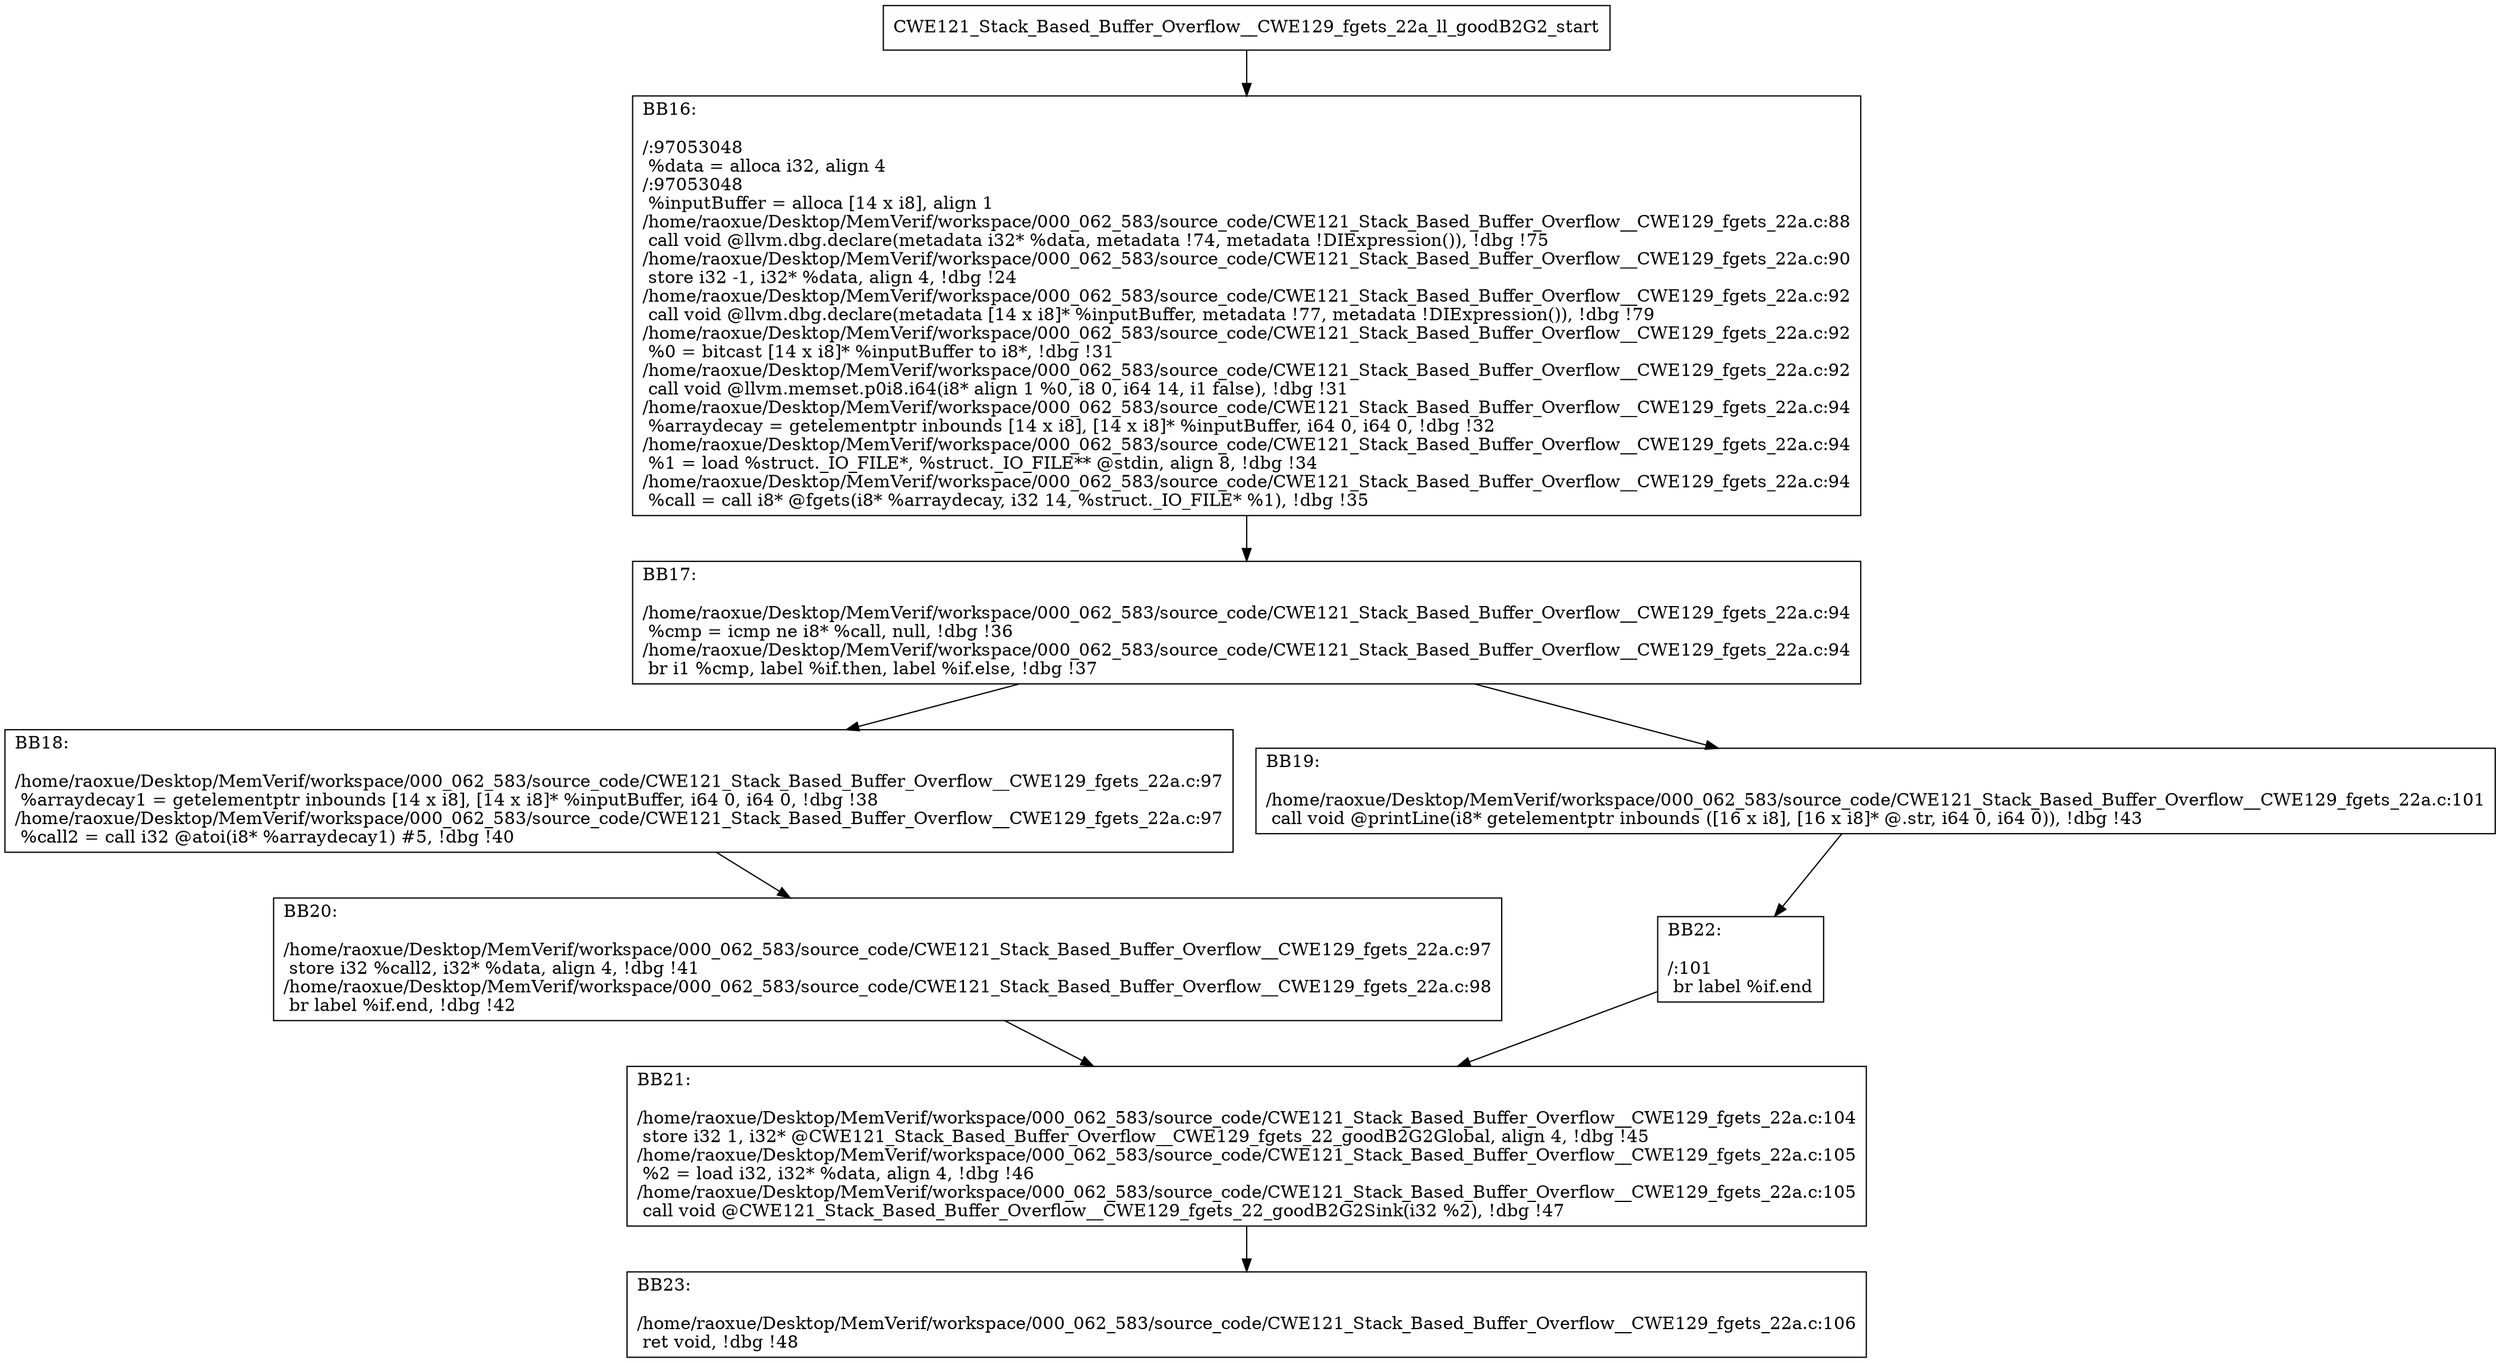 digraph "CFG for'CWE121_Stack_Based_Buffer_Overflow__CWE129_fgets_22a_ll_goodB2G2' function" {
	BBCWE121_Stack_Based_Buffer_Overflow__CWE129_fgets_22a_ll_goodB2G2_start[shape=record,label="{CWE121_Stack_Based_Buffer_Overflow__CWE129_fgets_22a_ll_goodB2G2_start}"];
	BBCWE121_Stack_Based_Buffer_Overflow__CWE129_fgets_22a_ll_goodB2G2_start-> CWE121_Stack_Based_Buffer_Overflow__CWE129_fgets_22a_ll_goodB2G2BB16;
	CWE121_Stack_Based_Buffer_Overflow__CWE129_fgets_22a_ll_goodB2G2BB16 [shape=record, label="{BB16:\l\l/:97053048\l
  %data = alloca i32, align 4\l
/:97053048\l
  %inputBuffer = alloca [14 x i8], align 1\l
/home/raoxue/Desktop/MemVerif/workspace/000_062_583/source_code/CWE121_Stack_Based_Buffer_Overflow__CWE129_fgets_22a.c:88\l
  call void @llvm.dbg.declare(metadata i32* %data, metadata !74, metadata !DIExpression()), !dbg !75\l
/home/raoxue/Desktop/MemVerif/workspace/000_062_583/source_code/CWE121_Stack_Based_Buffer_Overflow__CWE129_fgets_22a.c:90\l
  store i32 -1, i32* %data, align 4, !dbg !24\l
/home/raoxue/Desktop/MemVerif/workspace/000_062_583/source_code/CWE121_Stack_Based_Buffer_Overflow__CWE129_fgets_22a.c:92\l
  call void @llvm.dbg.declare(metadata [14 x i8]* %inputBuffer, metadata !77, metadata !DIExpression()), !dbg !79\l
/home/raoxue/Desktop/MemVerif/workspace/000_062_583/source_code/CWE121_Stack_Based_Buffer_Overflow__CWE129_fgets_22a.c:92\l
  %0 = bitcast [14 x i8]* %inputBuffer to i8*, !dbg !31\l
/home/raoxue/Desktop/MemVerif/workspace/000_062_583/source_code/CWE121_Stack_Based_Buffer_Overflow__CWE129_fgets_22a.c:92\l
  call void @llvm.memset.p0i8.i64(i8* align 1 %0, i8 0, i64 14, i1 false), !dbg !31\l
/home/raoxue/Desktop/MemVerif/workspace/000_062_583/source_code/CWE121_Stack_Based_Buffer_Overflow__CWE129_fgets_22a.c:94\l
  %arraydecay = getelementptr inbounds [14 x i8], [14 x i8]* %inputBuffer, i64 0, i64 0, !dbg !32\l
/home/raoxue/Desktop/MemVerif/workspace/000_062_583/source_code/CWE121_Stack_Based_Buffer_Overflow__CWE129_fgets_22a.c:94\l
  %1 = load %struct._IO_FILE*, %struct._IO_FILE** @stdin, align 8, !dbg !34\l
/home/raoxue/Desktop/MemVerif/workspace/000_062_583/source_code/CWE121_Stack_Based_Buffer_Overflow__CWE129_fgets_22a.c:94\l
  %call = call i8* @fgets(i8* %arraydecay, i32 14, %struct._IO_FILE* %1), !dbg !35\l
}"];
	CWE121_Stack_Based_Buffer_Overflow__CWE129_fgets_22a_ll_goodB2G2BB16-> CWE121_Stack_Based_Buffer_Overflow__CWE129_fgets_22a_ll_goodB2G2BB17;
	CWE121_Stack_Based_Buffer_Overflow__CWE129_fgets_22a_ll_goodB2G2BB17 [shape=record, label="{BB17:\l\l/home/raoxue/Desktop/MemVerif/workspace/000_062_583/source_code/CWE121_Stack_Based_Buffer_Overflow__CWE129_fgets_22a.c:94\l
  %cmp = icmp ne i8* %call, null, !dbg !36\l
/home/raoxue/Desktop/MemVerif/workspace/000_062_583/source_code/CWE121_Stack_Based_Buffer_Overflow__CWE129_fgets_22a.c:94\l
  br i1 %cmp, label %if.then, label %if.else, !dbg !37\l
}"];
	CWE121_Stack_Based_Buffer_Overflow__CWE129_fgets_22a_ll_goodB2G2BB17-> CWE121_Stack_Based_Buffer_Overflow__CWE129_fgets_22a_ll_goodB2G2BB18;
	CWE121_Stack_Based_Buffer_Overflow__CWE129_fgets_22a_ll_goodB2G2BB17-> CWE121_Stack_Based_Buffer_Overflow__CWE129_fgets_22a_ll_goodB2G2BB19;
	CWE121_Stack_Based_Buffer_Overflow__CWE129_fgets_22a_ll_goodB2G2BB18 [shape=record, label="{BB18:\l\l/home/raoxue/Desktop/MemVerif/workspace/000_062_583/source_code/CWE121_Stack_Based_Buffer_Overflow__CWE129_fgets_22a.c:97\l
  %arraydecay1 = getelementptr inbounds [14 x i8], [14 x i8]* %inputBuffer, i64 0, i64 0, !dbg !38\l
/home/raoxue/Desktop/MemVerif/workspace/000_062_583/source_code/CWE121_Stack_Based_Buffer_Overflow__CWE129_fgets_22a.c:97\l
  %call2 = call i32 @atoi(i8* %arraydecay1) #5, !dbg !40\l
}"];
	CWE121_Stack_Based_Buffer_Overflow__CWE129_fgets_22a_ll_goodB2G2BB18-> CWE121_Stack_Based_Buffer_Overflow__CWE129_fgets_22a_ll_goodB2G2BB20;
	CWE121_Stack_Based_Buffer_Overflow__CWE129_fgets_22a_ll_goodB2G2BB20 [shape=record, label="{BB20:\l\l/home/raoxue/Desktop/MemVerif/workspace/000_062_583/source_code/CWE121_Stack_Based_Buffer_Overflow__CWE129_fgets_22a.c:97\l
  store i32 %call2, i32* %data, align 4, !dbg !41\l
/home/raoxue/Desktop/MemVerif/workspace/000_062_583/source_code/CWE121_Stack_Based_Buffer_Overflow__CWE129_fgets_22a.c:98\l
  br label %if.end, !dbg !42\l
}"];
	CWE121_Stack_Based_Buffer_Overflow__CWE129_fgets_22a_ll_goodB2G2BB20-> CWE121_Stack_Based_Buffer_Overflow__CWE129_fgets_22a_ll_goodB2G2BB21;
	CWE121_Stack_Based_Buffer_Overflow__CWE129_fgets_22a_ll_goodB2G2BB19 [shape=record, label="{BB19:\l\l/home/raoxue/Desktop/MemVerif/workspace/000_062_583/source_code/CWE121_Stack_Based_Buffer_Overflow__CWE129_fgets_22a.c:101\l
  call void @printLine(i8* getelementptr inbounds ([16 x i8], [16 x i8]* @.str, i64 0, i64 0)), !dbg !43\l
}"];
	CWE121_Stack_Based_Buffer_Overflow__CWE129_fgets_22a_ll_goodB2G2BB19-> CWE121_Stack_Based_Buffer_Overflow__CWE129_fgets_22a_ll_goodB2G2BB22;
	CWE121_Stack_Based_Buffer_Overflow__CWE129_fgets_22a_ll_goodB2G2BB22 [shape=record, label="{BB22:\l\l/:101\l
  br label %if.end\l
}"];
	CWE121_Stack_Based_Buffer_Overflow__CWE129_fgets_22a_ll_goodB2G2BB22-> CWE121_Stack_Based_Buffer_Overflow__CWE129_fgets_22a_ll_goodB2G2BB21;
	CWE121_Stack_Based_Buffer_Overflow__CWE129_fgets_22a_ll_goodB2G2BB21 [shape=record, label="{BB21:\l\l/home/raoxue/Desktop/MemVerif/workspace/000_062_583/source_code/CWE121_Stack_Based_Buffer_Overflow__CWE129_fgets_22a.c:104\l
  store i32 1, i32* @CWE121_Stack_Based_Buffer_Overflow__CWE129_fgets_22_goodB2G2Global, align 4, !dbg !45\l
/home/raoxue/Desktop/MemVerif/workspace/000_062_583/source_code/CWE121_Stack_Based_Buffer_Overflow__CWE129_fgets_22a.c:105\l
  %2 = load i32, i32* %data, align 4, !dbg !46\l
/home/raoxue/Desktop/MemVerif/workspace/000_062_583/source_code/CWE121_Stack_Based_Buffer_Overflow__CWE129_fgets_22a.c:105\l
  call void @CWE121_Stack_Based_Buffer_Overflow__CWE129_fgets_22_goodB2G2Sink(i32 %2), !dbg !47\l
}"];
	CWE121_Stack_Based_Buffer_Overflow__CWE129_fgets_22a_ll_goodB2G2BB21-> CWE121_Stack_Based_Buffer_Overflow__CWE129_fgets_22a_ll_goodB2G2BB23;
	CWE121_Stack_Based_Buffer_Overflow__CWE129_fgets_22a_ll_goodB2G2BB23 [shape=record, label="{BB23:\l\l/home/raoxue/Desktop/MemVerif/workspace/000_062_583/source_code/CWE121_Stack_Based_Buffer_Overflow__CWE129_fgets_22a.c:106\l
  ret void, !dbg !48\l
}"];
}
